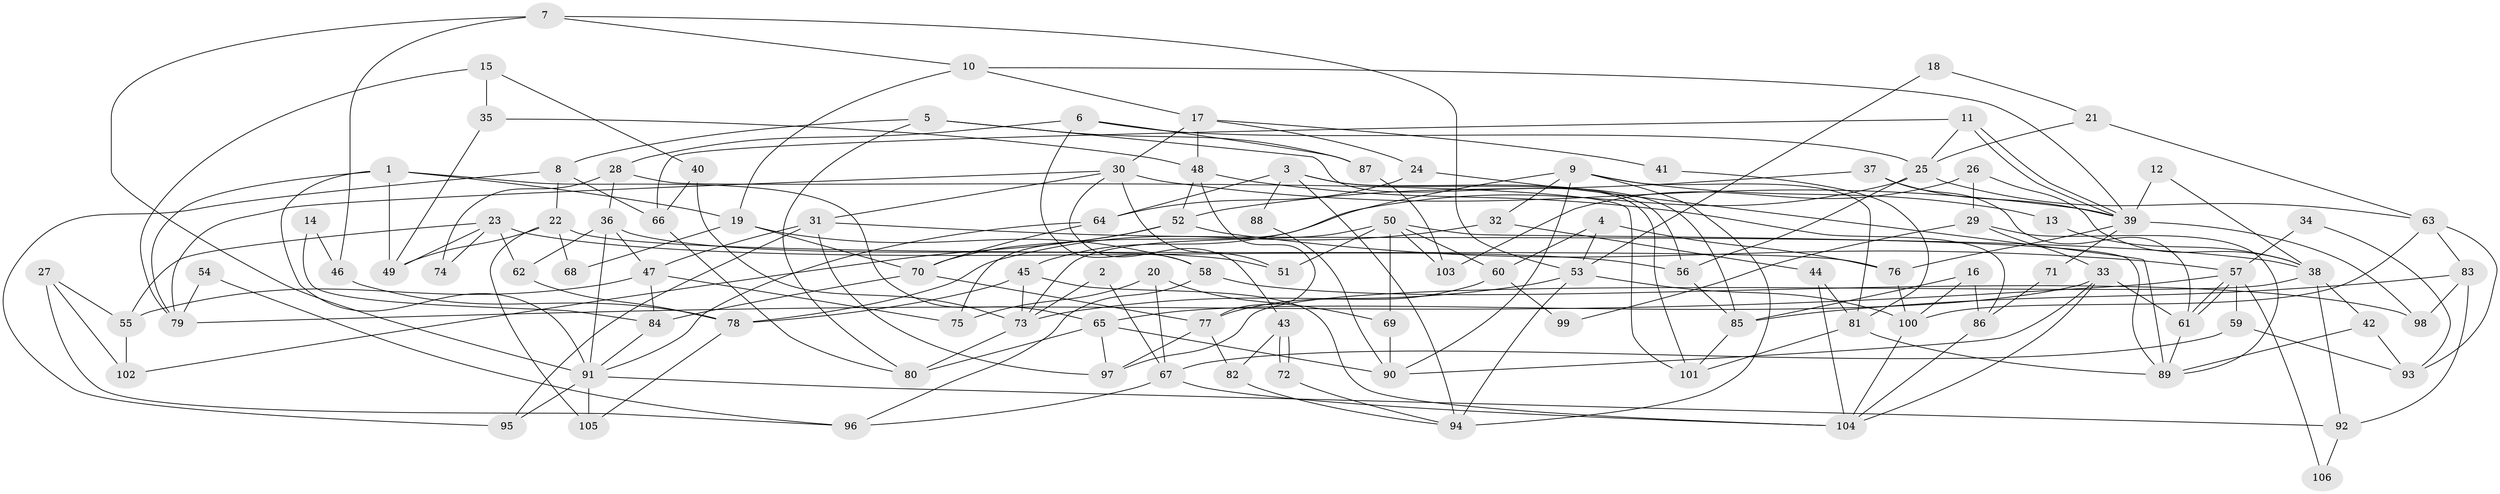 // Generated by graph-tools (version 1.1) at 2025/50/03/09/25 03:50:11]
// undirected, 106 vertices, 212 edges
graph export_dot {
graph [start="1"]
  node [color=gray90,style=filled];
  1;
  2;
  3;
  4;
  5;
  6;
  7;
  8;
  9;
  10;
  11;
  12;
  13;
  14;
  15;
  16;
  17;
  18;
  19;
  20;
  21;
  22;
  23;
  24;
  25;
  26;
  27;
  28;
  29;
  30;
  31;
  32;
  33;
  34;
  35;
  36;
  37;
  38;
  39;
  40;
  41;
  42;
  43;
  44;
  45;
  46;
  47;
  48;
  49;
  50;
  51;
  52;
  53;
  54;
  55;
  56;
  57;
  58;
  59;
  60;
  61;
  62;
  63;
  64;
  65;
  66;
  67;
  68;
  69;
  70;
  71;
  72;
  73;
  74;
  75;
  76;
  77;
  78;
  79;
  80;
  81;
  82;
  83;
  84;
  85;
  86;
  87;
  88;
  89;
  90;
  91;
  92;
  93;
  94;
  95;
  96;
  97;
  98;
  99;
  100;
  101;
  102;
  103;
  104;
  105;
  106;
  1 -- 65;
  1 -- 91;
  1 -- 19;
  1 -- 49;
  1 -- 79;
  2 -- 73;
  2 -- 67;
  3 -- 94;
  3 -- 64;
  3 -- 56;
  3 -- 85;
  3 -- 88;
  4 -- 76;
  4 -- 53;
  4 -- 60;
  5 -- 80;
  5 -- 101;
  5 -- 8;
  5 -- 87;
  6 -- 25;
  6 -- 28;
  6 -- 58;
  6 -- 87;
  7 -- 91;
  7 -- 10;
  7 -- 46;
  7 -- 53;
  8 -- 22;
  8 -- 66;
  8 -- 95;
  9 -- 90;
  9 -- 45;
  9 -- 13;
  9 -- 32;
  9 -- 81;
  9 -- 94;
  10 -- 19;
  10 -- 39;
  10 -- 17;
  11 -- 66;
  11 -- 39;
  11 -- 39;
  11 -- 25;
  12 -- 38;
  12 -- 39;
  13 -- 38;
  14 -- 46;
  14 -- 84;
  15 -- 79;
  15 -- 35;
  15 -- 40;
  16 -- 86;
  16 -- 85;
  16 -- 100;
  17 -- 30;
  17 -- 24;
  17 -- 41;
  17 -- 48;
  18 -- 53;
  18 -- 21;
  19 -- 58;
  19 -- 68;
  19 -- 70;
  20 -- 69;
  20 -- 75;
  20 -- 67;
  21 -- 25;
  21 -- 63;
  22 -- 49;
  22 -- 76;
  22 -- 68;
  22 -- 105;
  23 -- 56;
  23 -- 62;
  23 -- 49;
  23 -- 55;
  23 -- 74;
  24 -- 64;
  24 -- 89;
  25 -- 56;
  25 -- 63;
  25 -- 75;
  26 -- 38;
  26 -- 29;
  26 -- 103;
  27 -- 102;
  27 -- 55;
  27 -- 96;
  28 -- 36;
  28 -- 101;
  28 -- 74;
  29 -- 89;
  29 -- 33;
  29 -- 99;
  30 -- 39;
  30 -- 43;
  30 -- 31;
  30 -- 51;
  30 -- 79;
  31 -- 95;
  31 -- 38;
  31 -- 47;
  31 -- 97;
  32 -- 44;
  32 -- 78;
  33 -- 104;
  33 -- 61;
  33 -- 65;
  33 -- 90;
  34 -- 93;
  34 -- 57;
  35 -- 48;
  35 -- 49;
  36 -- 91;
  36 -- 51;
  36 -- 47;
  36 -- 62;
  37 -- 52;
  37 -- 61;
  37 -- 39;
  38 -- 97;
  38 -- 42;
  38 -- 92;
  39 -- 71;
  39 -- 76;
  39 -- 98;
  40 -- 66;
  40 -- 73;
  41 -- 81;
  42 -- 93;
  42 -- 89;
  43 -- 72;
  43 -- 72;
  43 -- 82;
  44 -- 81;
  44 -- 104;
  45 -- 73;
  45 -- 78;
  45 -- 104;
  46 -- 78;
  47 -- 55;
  47 -- 75;
  47 -- 84;
  48 -- 52;
  48 -- 77;
  48 -- 86;
  50 -- 89;
  50 -- 103;
  50 -- 51;
  50 -- 60;
  50 -- 69;
  50 -- 73;
  52 -- 70;
  52 -- 57;
  52 -- 102;
  53 -- 73;
  53 -- 94;
  53 -- 100;
  54 -- 96;
  54 -- 79;
  55 -- 102;
  56 -- 85;
  57 -- 79;
  57 -- 61;
  57 -- 61;
  57 -- 59;
  57 -- 106;
  58 -- 96;
  58 -- 98;
  59 -- 67;
  59 -- 93;
  60 -- 77;
  60 -- 99;
  61 -- 89;
  62 -- 78;
  63 -- 100;
  63 -- 83;
  63 -- 93;
  64 -- 91;
  64 -- 70;
  65 -- 97;
  65 -- 80;
  65 -- 90;
  66 -- 80;
  67 -- 104;
  67 -- 96;
  69 -- 90;
  70 -- 77;
  70 -- 84;
  71 -- 86;
  72 -- 94;
  73 -- 80;
  76 -- 100;
  77 -- 82;
  77 -- 97;
  78 -- 105;
  81 -- 89;
  81 -- 101;
  82 -- 94;
  83 -- 98;
  83 -- 85;
  83 -- 92;
  84 -- 91;
  85 -- 101;
  86 -- 104;
  87 -- 103;
  88 -- 90;
  91 -- 92;
  91 -- 95;
  91 -- 105;
  92 -- 106;
  100 -- 104;
}
